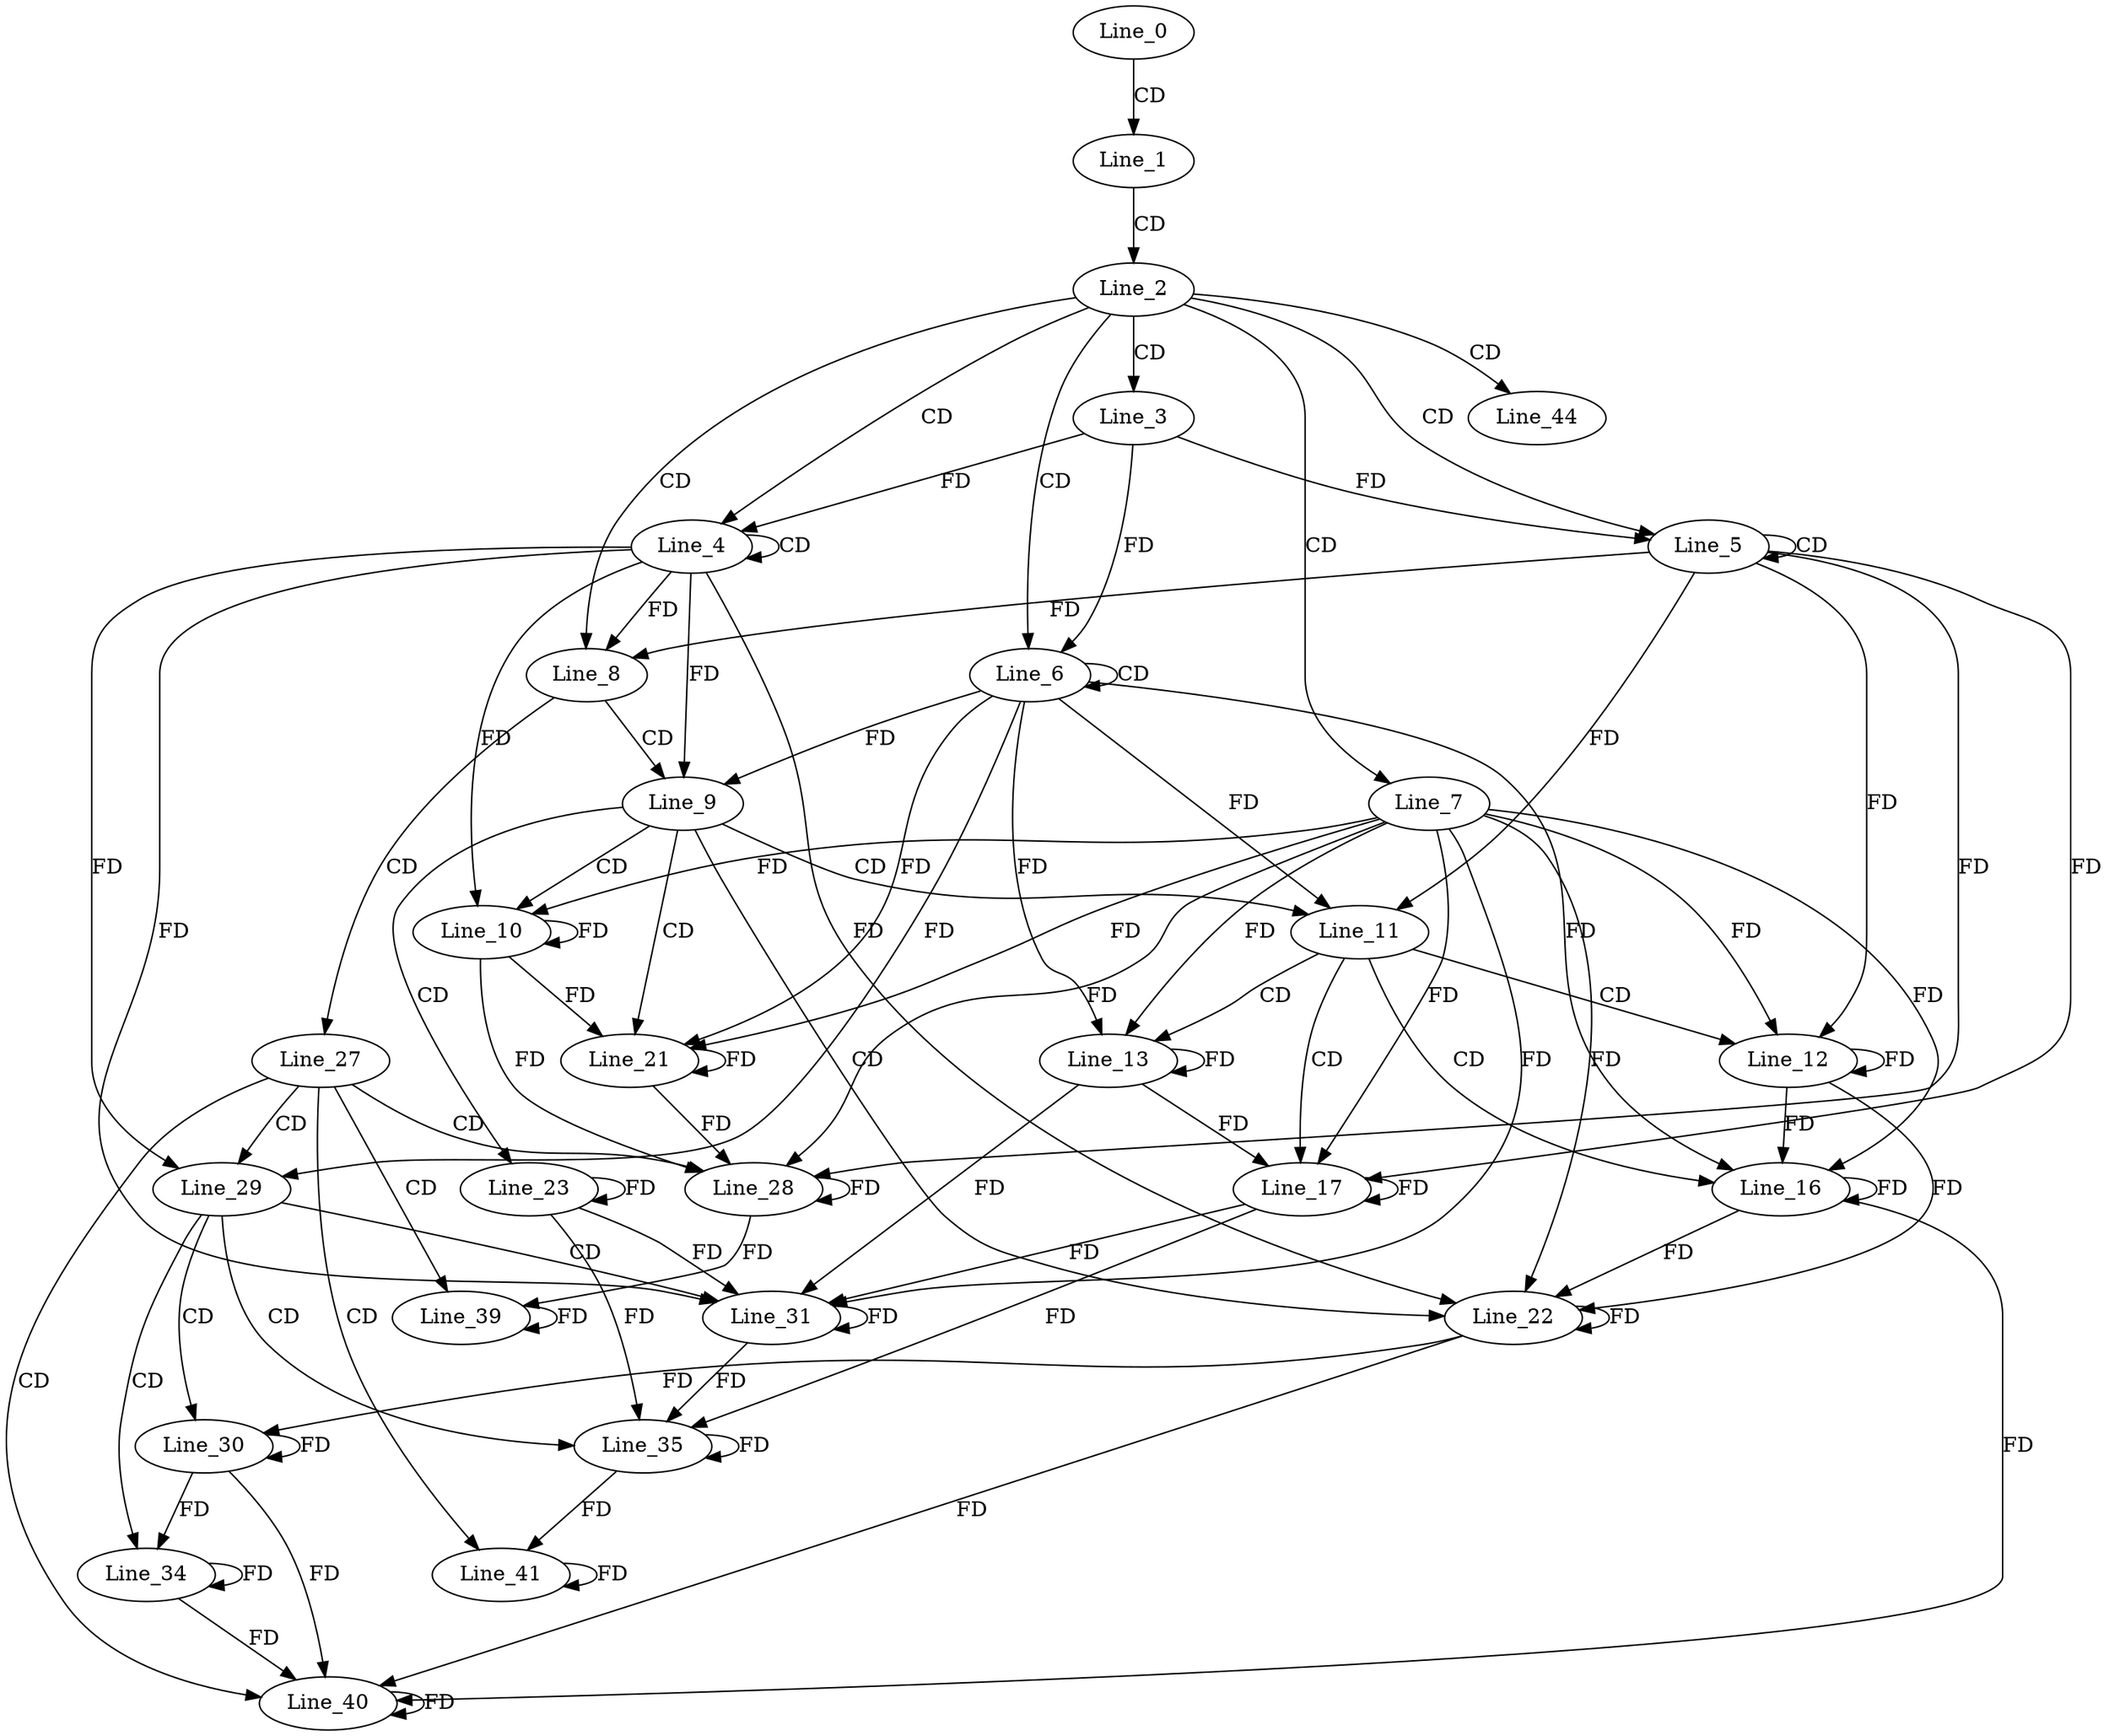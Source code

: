 digraph G {
  Line_0;
  Line_1;
  Line_2;
  Line_3;
  Line_4;
  Line_4;
  Line_5;
  Line_5;
  Line_6;
  Line_6;
  Line_7;
  Line_8;
  Line_9;
  Line_10;
  Line_11;
  Line_12;
  Line_13;
  Line_16;
  Line_17;
  Line_21;
  Line_22;
  Line_23;
  Line_27;
  Line_28;
  Line_29;
  Line_30;
  Line_31;
  Line_34;
  Line_35;
  Line_39;
  Line_40;
  Line_41;
  Line_44;
  Line_0 -> Line_1 [ label="CD" ];
  Line_1 -> Line_2 [ label="CD" ];
  Line_2 -> Line_3 [ label="CD" ];
  Line_2 -> Line_4 [ label="CD" ];
  Line_4 -> Line_4 [ label="CD" ];
  Line_3 -> Line_4 [ label="FD" ];
  Line_2 -> Line_5 [ label="CD" ];
  Line_5 -> Line_5 [ label="CD" ];
  Line_3 -> Line_5 [ label="FD" ];
  Line_2 -> Line_6 [ label="CD" ];
  Line_6 -> Line_6 [ label="CD" ];
  Line_3 -> Line_6 [ label="FD" ];
  Line_2 -> Line_7 [ label="CD" ];
  Line_2 -> Line_8 [ label="CD" ];
  Line_4 -> Line_8 [ label="FD" ];
  Line_5 -> Line_8 [ label="FD" ];
  Line_8 -> Line_9 [ label="CD" ];
  Line_4 -> Line_9 [ label="FD" ];
  Line_6 -> Line_9 [ label="FD" ];
  Line_9 -> Line_10 [ label="CD" ];
  Line_7 -> Line_10 [ label="FD" ];
  Line_10 -> Line_10 [ label="FD" ];
  Line_4 -> Line_10 [ label="FD" ];
  Line_9 -> Line_11 [ label="CD" ];
  Line_5 -> Line_11 [ label="FD" ];
  Line_6 -> Line_11 [ label="FD" ];
  Line_11 -> Line_12 [ label="CD" ];
  Line_7 -> Line_12 [ label="FD" ];
  Line_12 -> Line_12 [ label="FD" ];
  Line_5 -> Line_12 [ label="FD" ];
  Line_11 -> Line_13 [ label="CD" ];
  Line_7 -> Line_13 [ label="FD" ];
  Line_13 -> Line_13 [ label="FD" ];
  Line_6 -> Line_13 [ label="FD" ];
  Line_11 -> Line_16 [ label="CD" ];
  Line_7 -> Line_16 [ label="FD" ];
  Line_12 -> Line_16 [ label="FD" ];
  Line_16 -> Line_16 [ label="FD" ];
  Line_6 -> Line_16 [ label="FD" ];
  Line_11 -> Line_17 [ label="CD" ];
  Line_7 -> Line_17 [ label="FD" ];
  Line_13 -> Line_17 [ label="FD" ];
  Line_17 -> Line_17 [ label="FD" ];
  Line_5 -> Line_17 [ label="FD" ];
  Line_9 -> Line_21 [ label="CD" ];
  Line_7 -> Line_21 [ label="FD" ];
  Line_10 -> Line_21 [ label="FD" ];
  Line_21 -> Line_21 [ label="FD" ];
  Line_6 -> Line_21 [ label="FD" ];
  Line_9 -> Line_22 [ label="CD" ];
  Line_7 -> Line_22 [ label="FD" ];
  Line_12 -> Line_22 [ label="FD" ];
  Line_16 -> Line_22 [ label="FD" ];
  Line_22 -> Line_22 [ label="FD" ];
  Line_4 -> Line_22 [ label="FD" ];
  Line_9 -> Line_23 [ label="CD" ];
  Line_23 -> Line_23 [ label="FD" ];
  Line_8 -> Line_27 [ label="CD" ];
  Line_27 -> Line_28 [ label="CD" ];
  Line_7 -> Line_28 [ label="FD" ];
  Line_10 -> Line_28 [ label="FD" ];
  Line_21 -> Line_28 [ label="FD" ];
  Line_28 -> Line_28 [ label="FD" ];
  Line_5 -> Line_28 [ label="FD" ];
  Line_27 -> Line_29 [ label="CD" ];
  Line_4 -> Line_29 [ label="FD" ];
  Line_6 -> Line_29 [ label="FD" ];
  Line_29 -> Line_30 [ label="CD" ];
  Line_22 -> Line_30 [ label="FD" ];
  Line_30 -> Line_30 [ label="FD" ];
  Line_29 -> Line_31 [ label="CD" ];
  Line_7 -> Line_31 [ label="FD" ];
  Line_13 -> Line_31 [ label="FD" ];
  Line_17 -> Line_31 [ label="FD" ];
  Line_23 -> Line_31 [ label="FD" ];
  Line_31 -> Line_31 [ label="FD" ];
  Line_4 -> Line_31 [ label="FD" ];
  Line_29 -> Line_34 [ label="CD" ];
  Line_30 -> Line_34 [ label="FD" ];
  Line_34 -> Line_34 [ label="FD" ];
  Line_29 -> Line_35 [ label="CD" ];
  Line_17 -> Line_35 [ label="FD" ];
  Line_23 -> Line_35 [ label="FD" ];
  Line_31 -> Line_35 [ label="FD" ];
  Line_35 -> Line_35 [ label="FD" ];
  Line_27 -> Line_39 [ label="CD" ];
  Line_28 -> Line_39 [ label="FD" ];
  Line_39 -> Line_39 [ label="FD" ];
  Line_27 -> Line_40 [ label="CD" ];
  Line_16 -> Line_40 [ label="FD" ];
  Line_22 -> Line_40 [ label="FD" ];
  Line_30 -> Line_40 [ label="FD" ];
  Line_34 -> Line_40 [ label="FD" ];
  Line_40 -> Line_40 [ label="FD" ];
  Line_27 -> Line_41 [ label="CD" ];
  Line_35 -> Line_41 [ label="FD" ];
  Line_41 -> Line_41 [ label="FD" ];
  Line_2 -> Line_44 [ label="CD" ];
}
